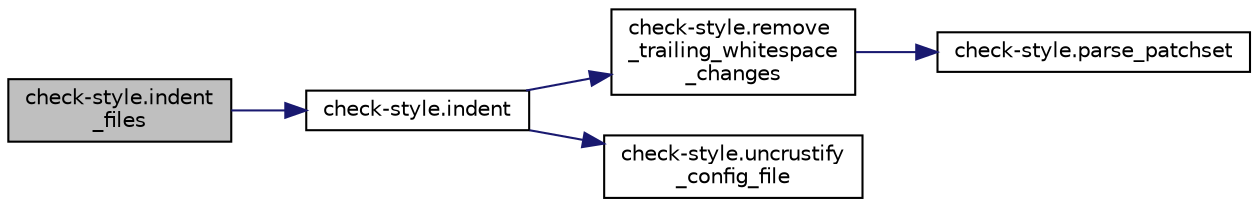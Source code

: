 digraph "check-style.indent_files"
{
 // LATEX_PDF_SIZE
  edge [fontname="Helvetica",fontsize="10",labelfontname="Helvetica",labelfontsize="10"];
  node [fontname="Helvetica",fontsize="10",shape=record];
  rankdir="LR";
  Node1 [label="check-style.indent\l_files",height=0.2,width=0.4,color="black", fillcolor="grey75", style="filled", fontcolor="black",tooltip=" "];
  Node1 -> Node2 [color="midnightblue",fontsize="10",style="solid",fontname="Helvetica"];
  Node2 [label="check-style.indent",height=0.2,width=0.4,color="black", fillcolor="white", style="filled",URL="$namespacecheck-style.html#a2d6f9f432f34c4705db87ddfcb13405e",tooltip=" "];
  Node2 -> Node3 [color="midnightblue",fontsize="10",style="solid",fontname="Helvetica"];
  Node3 [label="check-style.remove\l_trailing_whitespace\l_changes",height=0.2,width=0.4,color="black", fillcolor="white", style="filled",URL="$namespacecheck-style.html#a2c3b5d33c0b17e299351caf642937eb3",tooltip=" "];
  Node3 -> Node4 [color="midnightblue",fontsize="10",style="solid",fontname="Helvetica"];
  Node4 [label="check-style.parse_patchset",height=0.2,width=0.4,color="black", fillcolor="white", style="filled",URL="$namespacecheck-style.html#a00ffe9f6b7678b83b1f89d171b30b89e",tooltip=" "];
  Node2 -> Node5 [color="midnightblue",fontsize="10",style="solid",fontname="Helvetica"];
  Node5 [label="check-style.uncrustify\l_config_file",height=0.2,width=0.4,color="black", fillcolor="white", style="filled",URL="$namespacecheck-style.html#a290307e84894e2842fa75b203b2c2e67",tooltip=" "];
}
